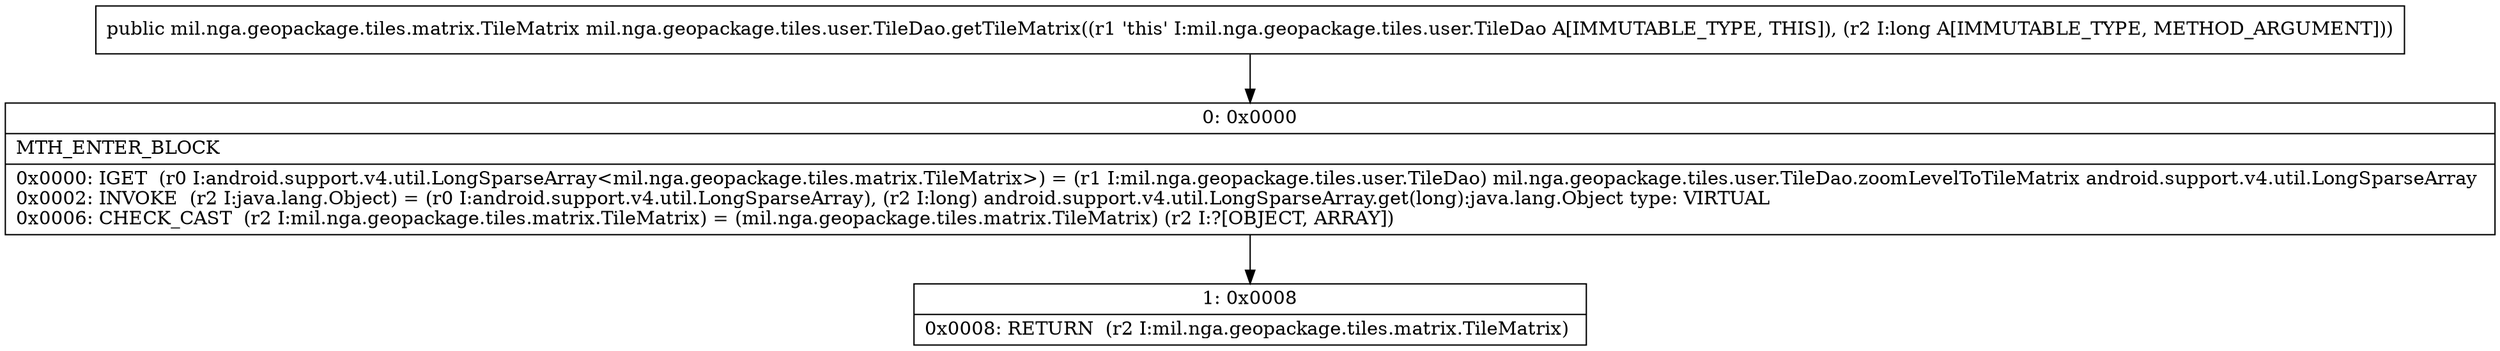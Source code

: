 digraph "CFG formil.nga.geopackage.tiles.user.TileDao.getTileMatrix(J)Lmil\/nga\/geopackage\/tiles\/matrix\/TileMatrix;" {
Node_0 [shape=record,label="{0\:\ 0x0000|MTH_ENTER_BLOCK\l|0x0000: IGET  (r0 I:android.support.v4.util.LongSparseArray\<mil.nga.geopackage.tiles.matrix.TileMatrix\>) = (r1 I:mil.nga.geopackage.tiles.user.TileDao) mil.nga.geopackage.tiles.user.TileDao.zoomLevelToTileMatrix android.support.v4.util.LongSparseArray \l0x0002: INVOKE  (r2 I:java.lang.Object) = (r0 I:android.support.v4.util.LongSparseArray), (r2 I:long) android.support.v4.util.LongSparseArray.get(long):java.lang.Object type: VIRTUAL \l0x0006: CHECK_CAST  (r2 I:mil.nga.geopackage.tiles.matrix.TileMatrix) = (mil.nga.geopackage.tiles.matrix.TileMatrix) (r2 I:?[OBJECT, ARRAY]) \l}"];
Node_1 [shape=record,label="{1\:\ 0x0008|0x0008: RETURN  (r2 I:mil.nga.geopackage.tiles.matrix.TileMatrix) \l}"];
MethodNode[shape=record,label="{public mil.nga.geopackage.tiles.matrix.TileMatrix mil.nga.geopackage.tiles.user.TileDao.getTileMatrix((r1 'this' I:mil.nga.geopackage.tiles.user.TileDao A[IMMUTABLE_TYPE, THIS]), (r2 I:long A[IMMUTABLE_TYPE, METHOD_ARGUMENT])) }"];
MethodNode -> Node_0;
Node_0 -> Node_1;
}

